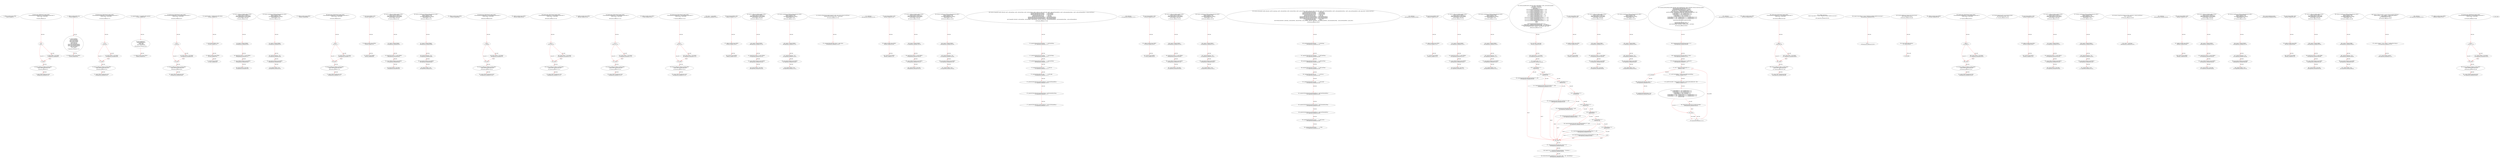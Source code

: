 digraph  {
13 [label="2_ address payable winner_TOD9;\n13-new_variable-3-3", method="", type_label=new_variable];
17 [label="3_ function play_TOD9(bytes32 guess) public{\n       if (keccak256(abi.encode(guess)) == keccak256(abi.encode('hello'))) {\n            winner_TOD9 = msg.sender;\n        }\n    }\n17-function_definition-4-8", method="play_TOD9(bytes32 guess)", type_label=function_definition];
25 [label="4_ if\n25-if-5-7", method="play_TOD9(bytes32 guess)", type_label=if];
2580 [label="4_ end_if", method="play_TOD9(bytes32 guess)", type_label=end_if];
47 [label="5_ winner_TOD9 = msg.sender;\n47-expression_statement-6-6", method="play_TOD9(bytes32 guess)", type_label=expression_statement];
53 [label="8_ function getReward_TOD9() payable public{\n       winner_TOD9.transfer(msg.value);\n    }\n53-function_definition-9-11", method="getReward_TOD9()", type_label=function_definition];
58 [label="9_ winner_TOD9.transfer(msg.value);\n58-expression_statement-10-10", method="getReward_TOD9()", type_label=expression_statement];
67 [label="11_ address payable public owner;\n67-new_variable-12-12", method="", type_label=new_variable];
72 [label="12_ struct GameInfo {\n    uint256 timestamp;\n    uint32 odd_homeTeam;\n    uint32 odd_drawTeam; \n    uint32 odd_awayTeam;\n    uint32 odd_over;\n    uint32 odd_under;\n    uint32 odd_homeTeamAndDraw;\n    uint32 odd_homeAndAwayTeam;\n    uint32 odd_awayTeamAndDraw;\n    uint8  open_status;\n    bool   isDone;\n  }\n72-expression_statement-13-25", method="GameInfo()", type_label=expression_statement];
118 [label="25_ address payable winner_TOD25;\n118-new_variable-26-26", method="", type_label=new_variable];
122 [label="26_ function play_TOD25(bytes32 guess) public{\n       if (keccak256(abi.encode(guess)) == keccak256(abi.encode('hello'))) {\n            winner_TOD25 = msg.sender;\n        }\n    }\n122-function_definition-27-31", method="play_TOD25(bytes32 guess)", type_label=function_definition];
130 [label="27_ if\n130-if-28-30", method="play_TOD25(bytes32 guess)", type_label=if];
2685 [label="27_ end_if", method="play_TOD25(bytes32 guess)", type_label=end_if];
152 [label="28_ winner_TOD25 = msg.sender;\n152-expression_statement-29-29", method="play_TOD25(bytes32 guess)", type_label=expression_statement];
158 [label="31_ function getReward_TOD25() payable public{\n       winner_TOD25.transfer(msg.value);\n    }\n158-function_definition-32-34", method="getReward_TOD25()", type_label=function_definition];
163 [label="32_ winner_TOD25.transfer(msg.value);\n163-expression_statement-33-33", method="getReward_TOD25()", type_label=expression_statement];
172 [label="34_ mapping(uint64 => GameInfo) public gameList;\n172-new_variable-35-35", method="", type_label=new_variable];
180 [label="35_ struct BetFixture {\n    address payable player;\n    uint256 stake;\n    uint32  odd;\n    uint16  selectedTeam;\n  }\n180-expression_statement-36-41", method="BetFixture()", type_label=expression_statement];
198 [label="41_ address payable winner_TOD19;\n198-new_variable-42-42", method="", type_label=new_variable];
202 [label="42_ function play_TOD19(bytes32 guess) public{\n       if (keccak256(abi.encode(guess)) == keccak256(abi.encode('hello'))) {\n            winner_TOD19 = msg.sender;\n        }\n    }\n202-function_definition-43-47", method="play_TOD19(bytes32 guess)", type_label=function_definition];
210 [label="43_ if\n210-if-44-46", method="play_TOD19(bytes32 guess)", type_label=if];
2765 [label="43_ end_if", method="play_TOD19(bytes32 guess)", type_label=end_if];
232 [label="44_ winner_TOD19 = msg.sender;\n232-expression_statement-45-45", method="play_TOD19(bytes32 guess)", type_label=expression_statement];
238 [label="47_ function getReward_TOD19() payable public{\n       winner_TOD19.transfer(msg.value);\n    }\n238-function_definition-48-50", method="getReward_TOD19()", type_label=function_definition];
243 [label="48_ winner_TOD19.transfer(msg.value);\n243-expression_statement-49-49", method="getReward_TOD19()", type_label=expression_statement];
252 [label="50_ mapping(uint64 => BetFixture[]) public betList;\n252-new_variable-51-51", method="", type_label=new_variable];
261 [label="51_ bool claimed_TOD36 = false;\n261-new_variable-52-52", method="", type_label=new_variable];
267 [label="52_ address payable owner_TOD36;\n267-new_variable-53-53", method="", type_label=new_variable];
271 [label="53_ uint256 reward_TOD36;\n271-new_variable-54-54", method="", type_label=new_variable];
275 [label="54_ function setReward_TOD36() public payable {\n        require (!claimed_TOD36);\n        require(msg.sender == owner_TOD36);\n        owner_TOD36.transfer(reward_TOD36);\n        reward_TOD36 = msg.value;\n    }\n275-function_definition-55-60", method="setReward_TOD36()", type_label=function_definition];
280 [label="55_ require (!claimed_TOD36);\n280-expression_statement-56-56", method="setReward_TOD36()", type_label=expression_statement];
286 [label="56_ require(msg.sender == owner_TOD36);\n286-expression_statement-57-57", method="setReward_TOD36()", type_label=expression_statement];
295 [label="57_ owner_TOD36.transfer(reward_TOD36);\n295-expression_statement-58-58", method="setReward_TOD36()", type_label=expression_statement];
302 [label="58_ reward_TOD36 = msg.value;\n302-expression_statement-59-59", method="setReward_TOD36()", type_label=expression_statement];
308 [label="60_ function claimReward_TOD36(uint256 submission) public {\n        require (!claimed_TOD36);\n        require(submission < 10);\n        msg.sender.transfer(reward_TOD36);\n        claimed_TOD36 = true;\n    }\n308-function_definition-61-66", method="claimReward_TOD36(uint256 submission)", type_label=function_definition];
316 [label="61_ require (!claimed_TOD36);\n316-expression_statement-62-62", method="claimReward_TOD36(uint256 submission)", type_label=expression_statement];
322 [label="62_ require(submission < 10);\n322-expression_statement-63-63", method="claimReward_TOD36(uint256 submission)", type_label=expression_statement];
329 [label="63_ msg.sender.transfer(reward_TOD36);\n329-expression_statement-64-64", method="claimReward_TOD36(uint256 submission)", type_label=expression_statement];
338 [label="64_ claimed_TOD36 = true;\n338-expression_statement-65-65", method="claimReward_TOD36(uint256 submission)", type_label=expression_statement];
349 [label="67_ address payable winner_TOD35;\n349-new_variable-68-68", method="", type_label=new_variable];
353 [label="68_ function play_TOD35(bytes32 guess) public{\n       if (keccak256(abi.encode(guess)) == keccak256(abi.encode('hello'))) {\n            winner_TOD35 = msg.sender;\n        }\n    }\n353-function_definition-69-73", method="play_TOD35(bytes32 guess)", type_label=function_definition];
361 [label="69_ if\n361-if-70-72", method="play_TOD35(bytes32 guess)", type_label=if];
2916 [label="69_ end_if", method="play_TOD35(bytes32 guess)", type_label=end_if];
383 [label="70_ winner_TOD35 = msg.sender;\n383-expression_statement-71-71", method="play_TOD35(bytes32 guess)", type_label=expression_statement];
389 [label="73_ function getReward_TOD35() payable public{\n       winner_TOD35.transfer(msg.value);\n    }\n389-function_definition-74-76", method="getReward_TOD35()", type_label=function_definition];
394 [label="74_ winner_TOD35.transfer(msg.value);\n394-expression_statement-75-75", method="getReward_TOD35()", type_label=expression_statement];
413 [label="77_ bool claimed_TOD40 = false;\n413-new_variable-78-78", method="", type_label=new_variable];
419 [label="78_ address payable owner_TOD40;\n419-new_variable-79-79", method="", type_label=new_variable];
423 [label="79_ uint256 reward_TOD40;\n423-new_variable-80-80", method="", type_label=new_variable];
427 [label="80_ function setReward_TOD40() public payable {\n        require (!claimed_TOD40);\n        require(msg.sender == owner_TOD40);\n        owner_TOD40.transfer(reward_TOD40);\n        reward_TOD40 = msg.value;\n    }\n427-function_definition-81-86", method="setReward_TOD40()", type_label=function_definition];
432 [label="81_ require (!claimed_TOD40);\n432-expression_statement-82-82", method="setReward_TOD40()", type_label=expression_statement];
438 [label="82_ require(msg.sender == owner_TOD40);\n438-expression_statement-83-83", method="setReward_TOD40()", type_label=expression_statement];
447 [label="83_ owner_TOD40.transfer(reward_TOD40);\n447-expression_statement-84-84", method="setReward_TOD40()", type_label=expression_statement];
454 [label="84_ reward_TOD40 = msg.value;\n454-expression_statement-85-85", method="setReward_TOD40()", type_label=expression_statement];
460 [label="86_ function claimReward_TOD40(uint256 submission) public {\n        require (!claimed_TOD40);\n        require(submission < 10);\n        msg.sender.transfer(reward_TOD40);\n        claimed_TOD40 = true;\n    }\n460-function_definition-87-92", method="claimReward_TOD40(uint256 submission)", type_label=function_definition];
468 [label="87_ require (!claimed_TOD40);\n468-expression_statement-88-88", method="claimReward_TOD40(uint256 submission)", type_label=expression_statement];
474 [label="88_ require(submission < 10);\n474-expression_statement-89-89", method="claimReward_TOD40(uint256 submission)", type_label=expression_statement];
481 [label="89_ msg.sender.transfer(reward_TOD40);\n481-expression_statement-90-90", method="claimReward_TOD40(uint256 submission)", type_label=expression_statement];
490 [label="90_ claimed_TOD40 = true;\n490-expression_statement-91-91", method="claimReward_TOD40(uint256 submission)", type_label=expression_statement];
505 [label="93_ address payable winner_TOD33;\n505-new_variable-94-94", method="", type_label=new_variable];
509 [label="94_ function play_TOD33(bytes32 guess) public{\n       if (keccak256(abi.encode(guess)) == keccak256(abi.encode('hello'))) {\n            winner_TOD33 = msg.sender;\n        }\n    }\n509-function_definition-95-99", method="play_TOD33(bytes32 guess)", type_label=function_definition];
517 [label="95_ if\n517-if-96-98", method="play_TOD33(bytes32 guess)", type_label=if];
3072 [label="95_ end_if", method="play_TOD33(bytes32 guess)", type_label=end_if];
539 [label="96_ winner_TOD33 = msg.sender;\n539-expression_statement-97-97", method="play_TOD33(bytes32 guess)", type_label=expression_statement];
545 [label="99_ function getReward_TOD33() payable public{\n       winner_TOD33.transfer(msg.value);\n    }\n545-function_definition-100-102", method="getReward_TOD33()", type_label=function_definition];
550 [label="100_ winner_TOD33.transfer(msg.value);\n550-expression_statement-101-101", method="getReward_TOD33()", type_label=expression_statement];
581 [label="103_ address payable winner_TOD27;\n581-new_variable-104-104", method="", type_label=new_variable];
585 [label="104_ function play_TOD27(bytes32 guess) public{\n       if (keccak256(abi.encode(guess)) == keccak256(abi.encode('hello'))) {\n            winner_TOD27 = msg.sender;\n        }\n    }\n585-function_definition-105-109", method="play_TOD27(bytes32 guess)", type_label=function_definition];
593 [label="105_ if\n593-if-106-108", method="play_TOD27(bytes32 guess)", type_label=if];
3148 [label="105_ end_if", method="play_TOD27(bytes32 guess)", type_label=end_if];
615 [label="106_ winner_TOD27 = msg.sender;\n615-expression_statement-107-107", method="play_TOD27(bytes32 guess)", type_label=expression_statement];
621 [label="109_ function getReward_TOD27() payable public{\n       winner_TOD27.transfer(msg.value);\n    }\n621-function_definition-110-112", method="getReward_TOD27()", type_label=function_definition];
626 [label="110_ winner_TOD27.transfer(msg.value);\n626-expression_statement-111-111", method="getReward_TOD27()", type_label=expression_statement];
681 [label="113_ address payable winner_TOD31;\n681-new_variable-114-114", method="", type_label=new_variable];
685 [label="114_ function play_TOD31(bytes32 guess) public{\n       if (keccak256(abi.encode(guess)) == keccak256(abi.encode('hello'))) {\n            winner_TOD31 = msg.sender;\n        }\n    }\n685-function_definition-115-119", method="play_TOD31(bytes32 guess)", type_label=function_definition];
693 [label="115_ if\n693-if-116-118", method="play_TOD31(bytes32 guess)", type_label=if];
3248 [label="115_ end_if", method="play_TOD31(bytes32 guess)", type_label=end_if];
715 [label="116_ winner_TOD31 = msg.sender;\n715-expression_statement-117-117", method="play_TOD31(bytes32 guess)", type_label=expression_statement];
721 [label="119_ function getReward_TOD31() payable public{\n       winner_TOD31.transfer(msg.value);\n    }\n721-function_definition-120-122", method="getReward_TOD31()", type_label=function_definition];
726 [label="120_ winner_TOD31.transfer(msg.value);\n726-expression_statement-121-121", method="getReward_TOD31()", type_label=expression_statement];
773 [label="123_ address payable winner_TOD13;\n773-new_variable-124-124", method="", type_label=new_variable];
777 [label="124_ function play_TOD13(bytes32 guess) public{\n       if (keccak256(abi.encode(guess)) == keccak256(abi.encode('hello'))) {\n            winner_TOD13 = msg.sender;\n        }\n    }\n777-function_definition-125-129", method="play_TOD13(bytes32 guess)", type_label=function_definition];
785 [label="125_ if\n785-if-126-128", method="play_TOD13(bytes32 guess)", type_label=if];
3340 [label="125_ end_if", method="play_TOD13(bytes32 guess)", type_label=end_if];
807 [label="126_ winner_TOD13 = msg.sender;\n807-expression_statement-127-127", method="play_TOD13(bytes32 guess)", type_label=expression_statement];
813 [label="129_ function getReward_TOD13() payable public{\n       winner_TOD13.transfer(msg.value);\n    }\n813-function_definition-130-132", method="getReward_TOD13()", type_label=function_definition];
818 [label="130_ winner_TOD13.transfer(msg.value);\n818-expression_statement-131-131", method="getReward_TOD13()", type_label=expression_statement];
843 [label="134_ owner   = msg.sender;\n843-expression_statement-135-135", method="", type_label=expression_statement];
849 [label="136_ bool claimed_TOD26 = false;\n849-new_variable-137-137", method="", type_label=new_variable];
855 [label="137_ address payable owner_TOD26;\n855-new_variable-138-138", method="", type_label=new_variable];
859 [label="138_ uint256 reward_TOD26;\n859-new_variable-139-139", method="", type_label=new_variable];
863 [label="139_ function setReward_TOD26() public payable {\n        require (!claimed_TOD26);\n        require(msg.sender == owner_TOD26);\n        owner_TOD26.transfer(reward_TOD26);\n        reward_TOD26 = msg.value;\n    }\n863-function_definition-140-145", method="setReward_TOD26()", type_label=function_definition];
868 [label="140_ require (!claimed_TOD26);\n868-expression_statement-141-141", method="setReward_TOD26()", type_label=expression_statement];
874 [label="141_ require(msg.sender == owner_TOD26);\n874-expression_statement-142-142", method="setReward_TOD26()", type_label=expression_statement];
883 [label="142_ owner_TOD26.transfer(reward_TOD26);\n883-expression_statement-143-143", method="setReward_TOD26()", type_label=expression_statement];
890 [label="143_ reward_TOD26 = msg.value;\n890-expression_statement-144-144", method="setReward_TOD26()", type_label=expression_statement];
896 [label="145_ function claimReward_TOD26(uint256 submission) public {\n        require (!claimed_TOD26);\n        require(submission < 10);\n        msg.sender.transfer(reward_TOD26);\n        claimed_TOD26 = true;\n    }\n896-function_definition-146-151", method="claimReward_TOD26(uint256 submission)", type_label=function_definition];
904 [label="146_ require (!claimed_TOD26);\n904-expression_statement-147-147", method="claimReward_TOD26(uint256 submission)", type_label=expression_statement];
910 [label="147_ require(submission < 10);\n910-expression_statement-148-148", method="claimReward_TOD26(uint256 submission)", type_label=expression_statement];
917 [label="148_ msg.sender.transfer(reward_TOD26);\n917-expression_statement-149-149", method="claimReward_TOD26(uint256 submission)", type_label=expression_statement];
926 [label="149_ claimed_TOD26 = true;\n926-expression_statement-150-150", method="claimReward_TOD26(uint256 submission)", type_label=expression_statement];
931 [label="151_ function setOpenStatus(uint64 _fixtureId, uint8 _open_status) external onlyOwner {\n    gameList[_fixtureId].open_status = _open_status;\n  }\n931-function_definition-152-154", method="setOpenStatus(uint64 _fixtureId,uint8 _open_status)", type_label=function_definition];
942 [label="151_ onlyOwner\n942-expression_statement-152-152", method="setOpenStatus(uint64 _fixtureId,uint8 _open_status)", type_label=expression_statement];
945 [label="152_ gameList[_fixtureId].open_status = _open_status;\n945-expression_statement-153-153", method="setOpenStatus(uint64 _fixtureId,uint8 _open_status)", type_label=expression_statement];
953 [label="154_ bool claimed_TOD20 = false;\n953-new_variable-155-155", method="", type_label=new_variable];
959 [label="155_ address payable owner_TOD20;\n959-new_variable-156-156", method="", type_label=new_variable];
963 [label="156_ uint256 reward_TOD20;\n963-new_variable-157-157", method="", type_label=new_variable];
967 [label="157_ function setReward_TOD20() public payable {\n        require (!claimed_TOD20);\n        require(msg.sender == owner_TOD20);\n        owner_TOD20.transfer(reward_TOD20);\n        reward_TOD20 = msg.value;\n    }\n967-function_definition-158-163", method="setReward_TOD20()", type_label=function_definition];
972 [label="158_ require (!claimed_TOD20);\n972-expression_statement-159-159", method="setReward_TOD20()", type_label=expression_statement];
978 [label="159_ require(msg.sender == owner_TOD20);\n978-expression_statement-160-160", method="setReward_TOD20()", type_label=expression_statement];
987 [label="160_ owner_TOD20.transfer(reward_TOD20);\n987-expression_statement-161-161", method="setReward_TOD20()", type_label=expression_statement];
994 [label="161_ reward_TOD20 = msg.value;\n994-expression_statement-162-162", method="setReward_TOD20()", type_label=expression_statement];
1000 [label="163_ function claimReward_TOD20(uint256 submission) public {\n        require (!claimed_TOD20);\n        require(submission < 10);\n        msg.sender.transfer(reward_TOD20);\n        claimed_TOD20 = true;\n    }\n1000-function_definition-164-169", method="claimReward_TOD20(uint256 submission)", type_label=function_definition];
1008 [label="164_ require (!claimed_TOD20);\n1008-expression_statement-165-165", method="claimReward_TOD20(uint256 submission)", type_label=expression_statement];
1014 [label="165_ require(submission < 10);\n1014-expression_statement-166-166", method="claimReward_TOD20(uint256 submission)", type_label=expression_statement];
1021 [label="166_ msg.sender.transfer(reward_TOD20);\n1021-expression_statement-167-167", method="claimReward_TOD20(uint256 submission)", type_label=expression_statement];
1030 [label="167_ claimed_TOD20 = true;\n1030-expression_statement-168-168", method="claimReward_TOD20(uint256 submission)", type_label=expression_statement];
1035 [label="169_ function changeOdd (uint64 _fixtureId, uint32 _odd_homeTeam, uint32 _odd_drawTeam, uint32 _odd_awayTeam, uint32 _odd_over, uint32 _odd_under, uint32 _odd_homeTeamAndDraw, uint32 _odd_homeAndAwayTeam , uint32 _odd_awayTeamAndDraw ) external onlyOwner {\n    gameList[_fixtureId].odd_homeTeam        = _odd_homeTeam;\n    gameList[_fixtureId].odd_drawTeam        = _odd_drawTeam;\n    gameList[_fixtureId].odd_awayTeam        = _odd_awayTeam;\n    gameList[_fixtureId].odd_over            = _odd_over;\n    gameList[_fixtureId].odd_under           = _odd_under;\n    gameList[_fixtureId].odd_homeTeamAndDraw = _odd_homeTeamAndDraw;\n    gameList[_fixtureId].odd_homeAndAwayTeam = _odd_homeAndAwayTeam;\n    gameList[_fixtureId].odd_awayTeamAndDraw = _odd_awayTeamAndDraw;\n    emit ChangeOdd (_fixtureId, _odd_homeTeam, _odd_drawTeam, _odd_awayTeam, _odd_over, _odd_under, _odd_homeTeamAndDraw, _odd_homeAndAwayTeam , _odd_awayTeamAndDraw);\n  }\n1035-function_definition-170-180", method="changeOdd(uint64 _fixtureId,uint32 _odd_homeTeam,uint32 _odd_drawTeam,uint32 _odd_awayTeam,uint32 _odd_over,uint32 _odd_under,uint32 _odd_homeTeamAndDraw,uint32 _odd_homeAndAwayTeam,uint32 _odd_awayTeamAndDraw)", type_label=function_definition];
1074 [label="169_ onlyOwner\n1074-expression_statement-170-170", method="changeOdd(uint64 _fixtureId,uint32 _odd_homeTeam,uint32 _odd_drawTeam,uint32 _odd_awayTeam,uint32 _odd_over,uint32 _odd_under,uint32 _odd_homeTeamAndDraw,uint32 _odd_homeAndAwayTeam,uint32 _odd_awayTeamAndDraw)", type_label=expression_statement];
1077 [label="170_ gameList[_fixtureId].odd_homeTeam        = _odd_homeTeam;\n1077-expression_statement-171-171", method="changeOdd(uint64 _fixtureId,uint32 _odd_homeTeam,uint32 _odd_drawTeam,uint32 _odd_awayTeam,uint32 _odd_over,uint32 _odd_under,uint32 _odd_homeTeamAndDraw,uint32 _odd_homeAndAwayTeam,uint32 _odd_awayTeamAndDraw)", type_label=expression_statement];
1085 [label="171_ gameList[_fixtureId].odd_drawTeam        = _odd_drawTeam;\n1085-expression_statement-172-172", method="changeOdd(uint64 _fixtureId,uint32 _odd_homeTeam,uint32 _odd_drawTeam,uint32 _odd_awayTeam,uint32 _odd_over,uint32 _odd_under,uint32 _odd_homeTeamAndDraw,uint32 _odd_homeAndAwayTeam,uint32 _odd_awayTeamAndDraw)", type_label=expression_statement];
1093 [label="172_ gameList[_fixtureId].odd_awayTeam        = _odd_awayTeam;\n1093-expression_statement-173-173", method="changeOdd(uint64 _fixtureId,uint32 _odd_homeTeam,uint32 _odd_drawTeam,uint32 _odd_awayTeam,uint32 _odd_over,uint32 _odd_under,uint32 _odd_homeTeamAndDraw,uint32 _odd_homeAndAwayTeam,uint32 _odd_awayTeamAndDraw)", type_label=expression_statement];
1101 [label="173_ gameList[_fixtureId].odd_over            = _odd_over;\n1101-expression_statement-174-174", method="changeOdd(uint64 _fixtureId,uint32 _odd_homeTeam,uint32 _odd_drawTeam,uint32 _odd_awayTeam,uint32 _odd_over,uint32 _odd_under,uint32 _odd_homeTeamAndDraw,uint32 _odd_homeAndAwayTeam,uint32 _odd_awayTeamAndDraw)", type_label=expression_statement];
1109 [label="174_ gameList[_fixtureId].odd_under           = _odd_under;\n1109-expression_statement-175-175", method="changeOdd(uint64 _fixtureId,uint32 _odd_homeTeam,uint32 _odd_drawTeam,uint32 _odd_awayTeam,uint32 _odd_over,uint32 _odd_under,uint32 _odd_homeTeamAndDraw,uint32 _odd_homeAndAwayTeam,uint32 _odd_awayTeamAndDraw)", type_label=expression_statement];
1117 [label="175_ gameList[_fixtureId].odd_homeTeamAndDraw = _odd_homeTeamAndDraw;\n1117-expression_statement-176-176", method="changeOdd(uint64 _fixtureId,uint32 _odd_homeTeam,uint32 _odd_drawTeam,uint32 _odd_awayTeam,uint32 _odd_over,uint32 _odd_under,uint32 _odd_homeTeamAndDraw,uint32 _odd_homeAndAwayTeam,uint32 _odd_awayTeamAndDraw)", type_label=expression_statement];
1125 [label="176_ gameList[_fixtureId].odd_homeAndAwayTeam = _odd_homeAndAwayTeam;\n1125-expression_statement-177-177", method="changeOdd(uint64 _fixtureId,uint32 _odd_homeTeam,uint32 _odd_drawTeam,uint32 _odd_awayTeam,uint32 _odd_over,uint32 _odd_under,uint32 _odd_homeTeamAndDraw,uint32 _odd_homeAndAwayTeam,uint32 _odd_awayTeamAndDraw)", type_label=expression_statement];
1133 [label="177_ gameList[_fixtureId].odd_awayTeamAndDraw = _odd_awayTeamAndDraw;\n1133-expression_statement-178-178", method="changeOdd(uint64 _fixtureId,uint32 _odd_homeTeam,uint32 _odd_drawTeam,uint32 _odd_awayTeam,uint32 _odd_over,uint32 _odd_under,uint32 _odd_homeTeamAndDraw,uint32 _odd_homeAndAwayTeam,uint32 _odd_awayTeamAndDraw)", type_label=expression_statement];
1161 [label="180_ bool claimed_TOD32 = false;\n1161-new_variable-181-181", method="", type_label=new_variable];
1167 [label="181_ address payable owner_TOD32;\n1167-new_variable-182-182", method="", type_label=new_variable];
1171 [label="182_ uint256 reward_TOD32;\n1171-new_variable-183-183", method="", type_label=new_variable];
1175 [label="183_ function setReward_TOD32() public payable {\n        require (!claimed_TOD32);\n        require(msg.sender == owner_TOD32);\n        owner_TOD32.transfer(reward_TOD32);\n        reward_TOD32 = msg.value;\n    }\n1175-function_definition-184-189", method="setReward_TOD32()", type_label=function_definition];
1180 [label="184_ require (!claimed_TOD32);\n1180-expression_statement-185-185", method="setReward_TOD32()", type_label=expression_statement];
1186 [label="185_ require(msg.sender == owner_TOD32);\n1186-expression_statement-186-186", method="setReward_TOD32()", type_label=expression_statement];
1195 [label="186_ owner_TOD32.transfer(reward_TOD32);\n1195-expression_statement-187-187", method="setReward_TOD32()", type_label=expression_statement];
1202 [label="187_ reward_TOD32 = msg.value;\n1202-expression_statement-188-188", method="setReward_TOD32()", type_label=expression_statement];
1208 [label="189_ function claimReward_TOD32(uint256 submission) public {\n        require (!claimed_TOD32);\n        require(submission < 10);\n        msg.sender.transfer(reward_TOD32);\n        claimed_TOD32 = true;\n    }\n1208-function_definition-190-195", method="claimReward_TOD32(uint256 submission)", type_label=function_definition];
1216 [label="190_ require (!claimed_TOD32);\n1216-expression_statement-191-191", method="claimReward_TOD32(uint256 submission)", type_label=expression_statement];
1222 [label="191_ require(submission < 10);\n1222-expression_statement-192-192", method="claimReward_TOD32(uint256 submission)", type_label=expression_statement];
1229 [label="192_ msg.sender.transfer(reward_TOD32);\n1229-expression_statement-193-193", method="claimReward_TOD32(uint256 submission)", type_label=expression_statement];
1238 [label="193_ claimed_TOD32 = true;\n1238-expression_statement-194-194", method="claimReward_TOD32(uint256 submission)", type_label=expression_statement];
1243 [label="195_ function setGameInfo (uint64 _fixtureId, uint256 _timestamp, uint32 _odd_homeTeam, uint32 _odd_drawTeam, uint32 _odd_awayTeam, uint32 _odd_over, uint32 _odd_under, uint32 _odd_homeTeamAndDraw, uint32 _odd_homeAndAwayTeam , uint32 _odd_awayTeamAndDraw, uint8 _open_status ) external onlyOwner {\n    gameList[_fixtureId].timestamp           = _timestamp;\n    gameList[_fixtureId].odd_homeTeam        = _odd_homeTeam;\n    gameList[_fixtureId].odd_drawTeam        = _odd_drawTeam;\n    gameList[_fixtureId].odd_awayTeam        = _odd_awayTeam;\n    gameList[_fixtureId].odd_over            = _odd_over;\n    gameList[_fixtureId].odd_under           = _odd_under;\n    gameList[_fixtureId].odd_homeTeamAndDraw = _odd_homeTeamAndDraw;\n    gameList[_fixtureId].odd_homeAndAwayTeam = _odd_homeAndAwayTeam;\n    gameList[_fixtureId].odd_awayTeamAndDraw = _odd_awayTeamAndDraw;\n    gameList[_fixtureId].open_status         = _open_status;\n    gameList[_fixtureId].isDone              = false;\n    emit SetGame(_fixtureId, _timestamp, _odd_homeTeam, _odd_drawTeam, _odd_awayTeam, _odd_over, _odd_under, _odd_homeTeamAndDraw, _odd_homeAndAwayTeam , _odd_awayTeamAndDraw, _open_status);\n  }\n1243-function_definition-196-209", method="setGameInfo(uint64 _fixtureId,uint256 _timestamp,uint32 _odd_homeTeam,uint32 _odd_drawTeam,uint32 _odd_awayTeam,uint32 _odd_over,uint32 _odd_under,uint32 _odd_homeTeamAndDraw,uint32 _odd_homeAndAwayTeam,uint32 _odd_awayTeamAndDraw,uint8 _open_status)", type_label=function_definition];
1290 [label="195_ onlyOwner\n1290-expression_statement-196-196", method="setGameInfo(uint64 _fixtureId,uint256 _timestamp,uint32 _odd_homeTeam,uint32 _odd_drawTeam,uint32 _odd_awayTeam,uint32 _odd_over,uint32 _odd_under,uint32 _odd_homeTeamAndDraw,uint32 _odd_homeAndAwayTeam,uint32 _odd_awayTeamAndDraw,uint8 _open_status)", type_label=expression_statement];
1293 [label="196_ gameList[_fixtureId].timestamp           = _timestamp;\n1293-expression_statement-197-197", method="setGameInfo(uint64 _fixtureId,uint256 _timestamp,uint32 _odd_homeTeam,uint32 _odd_drawTeam,uint32 _odd_awayTeam,uint32 _odd_over,uint32 _odd_under,uint32 _odd_homeTeamAndDraw,uint32 _odd_homeAndAwayTeam,uint32 _odd_awayTeamAndDraw,uint8 _open_status)", type_label=expression_statement];
1301 [label="197_ gameList[_fixtureId].odd_homeTeam        = _odd_homeTeam;\n1301-expression_statement-198-198", method="setGameInfo(uint64 _fixtureId,uint256 _timestamp,uint32 _odd_homeTeam,uint32 _odd_drawTeam,uint32 _odd_awayTeam,uint32 _odd_over,uint32 _odd_under,uint32 _odd_homeTeamAndDraw,uint32 _odd_homeAndAwayTeam,uint32 _odd_awayTeamAndDraw,uint8 _open_status)", type_label=expression_statement];
1309 [label="198_ gameList[_fixtureId].odd_drawTeam        = _odd_drawTeam;\n1309-expression_statement-199-199", method="setGameInfo(uint64 _fixtureId,uint256 _timestamp,uint32 _odd_homeTeam,uint32 _odd_drawTeam,uint32 _odd_awayTeam,uint32 _odd_over,uint32 _odd_under,uint32 _odd_homeTeamAndDraw,uint32 _odd_homeAndAwayTeam,uint32 _odd_awayTeamAndDraw,uint8 _open_status)", type_label=expression_statement];
1317 [label="199_ gameList[_fixtureId].odd_awayTeam        = _odd_awayTeam;\n1317-expression_statement-200-200", method="setGameInfo(uint64 _fixtureId,uint256 _timestamp,uint32 _odd_homeTeam,uint32 _odd_drawTeam,uint32 _odd_awayTeam,uint32 _odd_over,uint32 _odd_under,uint32 _odd_homeTeamAndDraw,uint32 _odd_homeAndAwayTeam,uint32 _odd_awayTeamAndDraw,uint8 _open_status)", type_label=expression_statement];
1325 [label="200_ gameList[_fixtureId].odd_over            = _odd_over;\n1325-expression_statement-201-201", method="setGameInfo(uint64 _fixtureId,uint256 _timestamp,uint32 _odd_homeTeam,uint32 _odd_drawTeam,uint32 _odd_awayTeam,uint32 _odd_over,uint32 _odd_under,uint32 _odd_homeTeamAndDraw,uint32 _odd_homeAndAwayTeam,uint32 _odd_awayTeamAndDraw,uint8 _open_status)", type_label=expression_statement];
1333 [label="201_ gameList[_fixtureId].odd_under           = _odd_under;\n1333-expression_statement-202-202", method="setGameInfo(uint64 _fixtureId,uint256 _timestamp,uint32 _odd_homeTeam,uint32 _odd_drawTeam,uint32 _odd_awayTeam,uint32 _odd_over,uint32 _odd_under,uint32 _odd_homeTeamAndDraw,uint32 _odd_homeAndAwayTeam,uint32 _odd_awayTeamAndDraw,uint8 _open_status)", type_label=expression_statement];
1341 [label="202_ gameList[_fixtureId].odd_homeTeamAndDraw = _odd_homeTeamAndDraw;\n1341-expression_statement-203-203", method="setGameInfo(uint64 _fixtureId,uint256 _timestamp,uint32 _odd_homeTeam,uint32 _odd_drawTeam,uint32 _odd_awayTeam,uint32 _odd_over,uint32 _odd_under,uint32 _odd_homeTeamAndDraw,uint32 _odd_homeAndAwayTeam,uint32 _odd_awayTeamAndDraw,uint8 _open_status)", type_label=expression_statement];
1349 [label="203_ gameList[_fixtureId].odd_homeAndAwayTeam = _odd_homeAndAwayTeam;\n1349-expression_statement-204-204", method="setGameInfo(uint64 _fixtureId,uint256 _timestamp,uint32 _odd_homeTeam,uint32 _odd_drawTeam,uint32 _odd_awayTeam,uint32 _odd_over,uint32 _odd_under,uint32 _odd_homeTeamAndDraw,uint32 _odd_homeAndAwayTeam,uint32 _odd_awayTeamAndDraw,uint8 _open_status)", type_label=expression_statement];
1357 [label="204_ gameList[_fixtureId].odd_awayTeamAndDraw = _odd_awayTeamAndDraw;\n1357-expression_statement-205-205", method="setGameInfo(uint64 _fixtureId,uint256 _timestamp,uint32 _odd_homeTeam,uint32 _odd_drawTeam,uint32 _odd_awayTeam,uint32 _odd_over,uint32 _odd_under,uint32 _odd_homeTeamAndDraw,uint32 _odd_homeAndAwayTeam,uint32 _odd_awayTeamAndDraw,uint8 _open_status)", type_label=expression_statement];
1365 [label="205_ gameList[_fixtureId].open_status         = _open_status;\n1365-expression_statement-206-206", method="setGameInfo(uint64 _fixtureId,uint256 _timestamp,uint32 _odd_homeTeam,uint32 _odd_drawTeam,uint32 _odd_awayTeam,uint32 _odd_over,uint32 _odd_under,uint32 _odd_homeTeamAndDraw,uint32 _odd_homeAndAwayTeam,uint32 _odd_awayTeamAndDraw,uint8 _open_status)", type_label=expression_statement];
1373 [label="206_ gameList[_fixtureId].isDone              = false;\n1373-expression_statement-207-207", method="setGameInfo(uint64 _fixtureId,uint256 _timestamp,uint32 _odd_homeTeam,uint32 _odd_drawTeam,uint32 _odd_awayTeam,uint32 _odd_over,uint32 _odd_under,uint32 _odd_homeTeamAndDraw,uint32 _odd_homeAndAwayTeam,uint32 _odd_awayTeamAndDraw,uint8 _open_status)", type_label=expression_statement];
1406 [label="209_ bool claimed_TOD38 = false;\n1406-new_variable-210-210", method="", type_label=new_variable];
1412 [label="210_ address payable owner_TOD38;\n1412-new_variable-211-211", method="", type_label=new_variable];
1416 [label="211_ uint256 reward_TOD38;\n1416-new_variable-212-212", method="", type_label=new_variable];
1420 [label="212_ function setReward_TOD38() public payable {\n        require (!claimed_TOD38);\n        require(msg.sender == owner_TOD38);\n        owner_TOD38.transfer(reward_TOD38);\n        reward_TOD38 = msg.value;\n    }\n1420-function_definition-213-218", method="setReward_TOD38()", type_label=function_definition];
1425 [label="213_ require (!claimed_TOD38);\n1425-expression_statement-214-214", method="setReward_TOD38()", type_label=expression_statement];
1431 [label="214_ require(msg.sender == owner_TOD38);\n1431-expression_statement-215-215", method="setReward_TOD38()", type_label=expression_statement];
1440 [label="215_ owner_TOD38.transfer(reward_TOD38);\n1440-expression_statement-216-216", method="setReward_TOD38()", type_label=expression_statement];
1447 [label="216_ reward_TOD38 = msg.value;\n1447-expression_statement-217-217", method="setReward_TOD38()", type_label=expression_statement];
1453 [label="218_ function claimReward_TOD38(uint256 submission) public {\n        require (!claimed_TOD38);\n        require(submission < 10);\n        msg.sender.transfer(reward_TOD38);\n        claimed_TOD38 = true;\n    }\n1453-function_definition-219-224", method="claimReward_TOD38(uint256 submission)", type_label=function_definition];
1461 [label="219_ require (!claimed_TOD38);\n1461-expression_statement-220-220", method="claimReward_TOD38(uint256 submission)", type_label=expression_statement];
1467 [label="220_ require(submission < 10);\n1467-expression_statement-221-221", method="claimReward_TOD38(uint256 submission)", type_label=expression_statement];
1474 [label="221_ msg.sender.transfer(reward_TOD38);\n1474-expression_statement-222-222", method="claimReward_TOD38(uint256 submission)", type_label=expression_statement];
1483 [label="222_ claimed_TOD38 = true;\n1483-expression_statement-223-223", method="claimReward_TOD38(uint256 submission)", type_label=expression_statement];
1488 [label="224_ function placeBet(uint64 _fixtureId, uint16 _selectedTeam, uint32 _odd) external payable  {\n    uint stake = msg.value;\n    require(stake >= .001 ether);\n    require(_odd != 0 );\n    if (_selectedTeam == 1 ) {\n      require(gameList[_fixtureId].odd_homeTeam == _odd);\n    } else if ( _selectedTeam == 2) {\n      require(gameList[_fixtureId].odd_drawTeam == _odd);\n    } else if ( _selectedTeam == 3) {\n      require(gameList[_fixtureId].odd_awayTeam == _odd);\n    } else if ( _selectedTeam == 4) {\n      require(gameList[_fixtureId].odd_over == _odd);\n    } else if ( _selectedTeam == 5) {\n      require(gameList[_fixtureId].odd_under == _odd);\n    } else if ( _selectedTeam == 6) {\n      require(gameList[_fixtureId].odd_homeTeamAndDraw == _odd);\n    } else if ( _selectedTeam == 7) {\n      require(gameList[_fixtureId].odd_homeAndAwayTeam == _odd);\n    } else if ( _selectedTeam == 8) {\n      require(gameList[_fixtureId].odd_awayTeamAndDraw == _odd);\n    } else {\n      revert();\n    }\n    require(gameList[_fixtureId].open_status == 3);\n    require( now < ( gameList[_fixtureId].timestamp  - 10 minutes ) );\n    betList[_fixtureId].push(BetFixture( msg.sender, stake,  _odd, _selectedTeam));\n    emit NewStake(msg.sender, _fixtureId, _selectedTeam, stake, _odd );\n  }\n1488-function_definition-225-252", method="placeBet(uint64 _fixtureId,uint16 _selectedTeam,uint32 _odd)", type_label=function_definition];
1505 [label="225_ uint stake = msg.value;\n1505-new_variable-226-226", method="placeBet(uint64 _fixtureId,uint16 _selectedTeam,uint32 _odd)", type_label=new_variable];
1513 [label="226_ require(stake >= .001 ether);\n1513-expression_statement-227-227", method="placeBet(uint64 _fixtureId,uint16 _selectedTeam,uint32 _odd)", type_label=expression_statement];
1521 [label="227_ require(_odd != 0 );\n1521-expression_statement-228-228", method="placeBet(uint64 _fixtureId,uint16 _selectedTeam,uint32 _odd)", type_label=expression_statement];
1528 [label="228_ if__selectedTeam == 1\n1528-if-229-247", method="placeBet(uint64 _fixtureId,uint16 _selectedTeam,uint32 _odd)", type_label=if];
4083 [label="228_ end_if", method="placeBet(uint64 _fixtureId,uint16 _selectedTeam,uint32 _odd)", type_label=end_if];
1533 [label="229_ require(gameList[_fixtureId].odd_homeTeam == _odd);\n1533-expression_statement-230-230", method="placeBet(uint64 _fixtureId,uint16 _selectedTeam,uint32 _odd)", type_label=expression_statement];
1544 [label="230_ if__selectedTeam == 2\n1544-if-231-247", method="placeBet(uint64 _fixtureId,uint16 _selectedTeam,uint32 _odd)", type_label=if];
1549 [label="231_ require(gameList[_fixtureId].odd_drawTeam == _odd);\n1549-expression_statement-232-232", method="placeBet(uint64 _fixtureId,uint16 _selectedTeam,uint32 _odd)", type_label=expression_statement];
1560 [label="232_ if__selectedTeam == 3\n1560-if-233-247", method="placeBet(uint64 _fixtureId,uint16 _selectedTeam,uint32 _odd)", type_label=if];
1565 [label="233_ require(gameList[_fixtureId].odd_awayTeam == _odd);\n1565-expression_statement-234-234", method="placeBet(uint64 _fixtureId,uint16 _selectedTeam,uint32 _odd)", type_label=expression_statement];
1576 [label="234_ if__selectedTeam == 4\n1576-if-235-247", method="placeBet(uint64 _fixtureId,uint16 _selectedTeam,uint32 _odd)", type_label=if];
1581 [label="235_ require(gameList[_fixtureId].odd_over == _odd);\n1581-expression_statement-236-236", method="placeBet(uint64 _fixtureId,uint16 _selectedTeam,uint32 _odd)", type_label=expression_statement];
1592 [label="236_ if__selectedTeam == 5\n1592-if-237-247", method="placeBet(uint64 _fixtureId,uint16 _selectedTeam,uint32 _odd)", type_label=if];
1597 [label="237_ require(gameList[_fixtureId].odd_under == _odd);\n1597-expression_statement-238-238", method="placeBet(uint64 _fixtureId,uint16 _selectedTeam,uint32 _odd)", type_label=expression_statement];
1608 [label="238_ if__selectedTeam == 6\n1608-if-239-247", method="placeBet(uint64 _fixtureId,uint16 _selectedTeam,uint32 _odd)", type_label=if];
1613 [label="239_ require(gameList[_fixtureId].odd_homeTeamAndDraw == _odd);\n1613-expression_statement-240-240", method="placeBet(uint64 _fixtureId,uint16 _selectedTeam,uint32 _odd)", type_label=expression_statement];
1624 [label="240_ if__selectedTeam == 7\n1624-if-241-247", method="placeBet(uint64 _fixtureId,uint16 _selectedTeam,uint32 _odd)", type_label=if];
1629 [label="241_ require(gameList[_fixtureId].odd_homeAndAwayTeam == _odd);\n1629-expression_statement-242-242", method="placeBet(uint64 _fixtureId,uint16 _selectedTeam,uint32 _odd)", type_label=expression_statement];
1640 [label="242_ if__selectedTeam == 8\n1640-if-243-247", method="placeBet(uint64 _fixtureId,uint16 _selectedTeam,uint32 _odd)", type_label=if];
1645 [label="243_ require(gameList[_fixtureId].odd_awayTeamAndDraw == _odd);\n1645-expression_statement-244-244", method="placeBet(uint64 _fixtureId,uint16 _selectedTeam,uint32 _odd)", type_label=expression_statement];
1659 [label="247_ require(gameList[_fixtureId].open_status == 3);\n1659-expression_statement-248-248", method="placeBet(uint64 _fixtureId,uint16 _selectedTeam,uint32 _odd)", type_label=expression_statement];
1670 [label="248_ require( now < ( gameList[_fixtureId].timestamp  - 10 minutes ) );\n1670-expression_statement-249-249", method="placeBet(uint64 _fixtureId,uint16 _selectedTeam,uint32 _odd)", type_label=expression_statement];
1685 [label="249_ betList[_fixtureId].push(BetFixture( msg.sender, stake,  _odd, _selectedTeam));\n1685-expression_statement-250-250", method="placeBet(uint64 _fixtureId,uint16 _selectedTeam,uint32 _odd)", type_label=expression_statement];
1719 [label="252_ bool claimed_TOD4 = false;\n1719-new_variable-253-253", method="", type_label=new_variable];
1725 [label="253_ address payable owner_TOD4;\n1725-new_variable-254-254", method="", type_label=new_variable];
1729 [label="254_ uint256 reward_TOD4;\n1729-new_variable-255-255", method="", type_label=new_variable];
1733 [label="255_ function setReward_TOD4() public payable {\n        require (!claimed_TOD4);\n        require(msg.sender == owner_TOD4);\n        owner_TOD4.transfer(reward_TOD4);\n        reward_TOD4 = msg.value;\n    }\n1733-function_definition-256-261", method="setReward_TOD4()", type_label=function_definition];
1738 [label="256_ require (!claimed_TOD4);\n1738-expression_statement-257-257", method="setReward_TOD4()", type_label=expression_statement];
1744 [label="257_ require(msg.sender == owner_TOD4);\n1744-expression_statement-258-258", method="setReward_TOD4()", type_label=expression_statement];
1753 [label="258_ owner_TOD4.transfer(reward_TOD4);\n1753-expression_statement-259-259", method="setReward_TOD4()", type_label=expression_statement];
1760 [label="259_ reward_TOD4 = msg.value;\n1760-expression_statement-260-260", method="setReward_TOD4()", type_label=expression_statement];
1766 [label="261_ function claimReward_TOD4(uint256 submission) public {\n        require (!claimed_TOD4);\n        require(submission < 10);\n        msg.sender.transfer(reward_TOD4);\n        claimed_TOD4 = true;\n    }\n1766-function_definition-262-267", method="claimReward_TOD4(uint256 submission)", type_label=function_definition];
1774 [label="262_ require (!claimed_TOD4);\n1774-expression_statement-263-263", method="claimReward_TOD4(uint256 submission)", type_label=expression_statement];
1780 [label="263_ require(submission < 10);\n1780-expression_statement-264-264", method="claimReward_TOD4(uint256 submission)", type_label=expression_statement];
1787 [label="264_ msg.sender.transfer(reward_TOD4);\n1787-expression_statement-265-265", method="claimReward_TOD4(uint256 submission)", type_label=expression_statement];
1796 [label="265_ claimed_TOD4 = true;\n1796-expression_statement-266-266", method="claimReward_TOD4(uint256 submission)", type_label=expression_statement];
1801 [label="267_ function givePrizeMoney(uint64 _fixtureId, uint8 _homeDrawAway, uint8 _overUnder) external onlyOwner payable {\n    require(gameList[_fixtureId].open_status == 3);\n    require(gameList[_fixtureId].isDone == false);\n    require(betList[_fixtureId][0].player != address(0) );\n    for (uint i= 0 ; i < betList[_fixtureId].length; i++){\n      uint16 selectedTeam = betList[_fixtureId][i].selectedTeam;\n      uint256 returnEth = (betList[_fixtureId][i].stake * betList[_fixtureId][i].odd) / 1000 ;\n      if ( (selectedTeam == 1 && _homeDrawAway == 1) \n        || (selectedTeam == 2 && _homeDrawAway == 2) \n        || (selectedTeam == 3 && _homeDrawAway == 3) \n        || (selectedTeam == 4 && _overUnder == 1) \n        || (selectedTeam == 5 && _overUnder == 2) \n        || (selectedTeam == 6 && ( _homeDrawAway == 1 || _homeDrawAway == 2) )\n        || (selectedTeam == 7 && ( _homeDrawAway == 1 || _homeDrawAway == 3) )\n        || (selectedTeam == 8 && ( _homeDrawAway == 3 || _homeDrawAway == 2) ) \n        ){ \n        betList[_fixtureId][i].player.transfer(returnEth);\n      }\n    }\n    gameList[_fixtureId].open_status = 5;\n    gameList[_fixtureId].isDone = true;  \n    emit GivePrizeMoney( _fixtureId,  _homeDrawAway,  _overUnder);\n  }\n1801-function_definition-268-290", method="givePrizeMoney(uint64 _fixtureId,uint8 _homeDrawAway,uint8 _overUnder)", type_label=function_definition];
1816 [label="267_ onlyOwner\n1816-expression_statement-268-268", method="givePrizeMoney(uint64 _fixtureId,uint8 _homeDrawAway,uint8 _overUnder)", type_label=expression_statement];
1820 [label="268_ require(gameList[_fixtureId].open_status == 3);\n1820-expression_statement-269-269", method="givePrizeMoney(uint64 _fixtureId,uint8 _homeDrawAway,uint8 _overUnder)", type_label=expression_statement];
1831 [label="269_ require(gameList[_fixtureId].isDone == false);\n1831-expression_statement-270-270", method="givePrizeMoney(uint64 _fixtureId,uint8 _homeDrawAway,uint8 _overUnder)", type_label=expression_statement];
1843 [label="270_ require(betList[_fixtureId][0].player != address(0) );\n1843-expression_statement-271-271", method="givePrizeMoney(uint64 _fixtureId,uint8 _homeDrawAway,uint8 _overUnder)", type_label=expression_statement];
1858 [label="271_ for(i < betList[_fixtureId].length;;i++)\n1858-for-272-286", method="givePrizeMoney(uint64 _fixtureId,uint8 _homeDrawAway,uint8 _overUnder)", type_label=for];
4413 [label="271_ end_loop", method="givePrizeMoney(uint64 _fixtureId,uint8 _homeDrawAway,uint8 _overUnder)", type_label=end_loop];
1873 [label="271_ i++\n1873-expression_statement-272-272", method="givePrizeMoney(uint64 _fixtureId,uint8 _homeDrawAway,uint8 _overUnder)", type_label=expression_statement];
1876 [label="272_ uint16 selectedTeam = betList[_fixtureId][i].selectedTeam;\n1876-new_variable-273-273", method="givePrizeMoney(uint64 _fixtureId,uint8 _homeDrawAway,uint8 _overUnder)", type_label=new_variable];
1888 [label="273_ uint256 returnEth = (betList[_fixtureId][i].stake * betList[_fixtureId][i].odd) / 1000 ;\n1888-new_variable-274-274", method="givePrizeMoney(uint64 _fixtureId,uint8 _homeDrawAway,uint8 _overUnder)", type_label=new_variable];
1911 [label="274_ if_(selectedTeam == 1 && _homeDrawAway == 1) \n        || (selectedTeam == 2 && _homeDrawAway == 2) \n        || (selectedTeam == 3 && _homeDrawAway == 3) \n        || (selectedTeam == 4 && _overUnder == 1) \n        || (selectedTeam == 5 && _overUnder == 2) \n        || (selectedTeam == 6 && ( _homeDrawAway == 1 || _homeDrawAway == 2) )\n        || (selectedTeam == 7 && ( _homeDrawAway == 1 || _homeDrawAway == 3) )\n        || (selectedTeam == 8 && ( _homeDrawAway == 3 || _homeDrawAway == 2) )\n1911-if-275-285", method="givePrizeMoney(uint64 _fixtureId,uint8 _homeDrawAway,uint8 _overUnder)", type_label=if];
4466 [label="274_ end_if", method="givePrizeMoney(uint64 _fixtureId,uint8 _homeDrawAway,uint8 _overUnder)", type_label=end_if];
1999 [label="283_ betList[_fixtureId][i].player.transfer(returnEth);\n1999-expression_statement-284-284", method="givePrizeMoney(uint64 _fixtureId,uint8 _homeDrawAway,uint8 _overUnder)", type_label=expression_statement];
2012 [label="286_ gameList[_fixtureId].open_status = 5;\n2012-expression_statement-287-287", method="givePrizeMoney(uint64 _fixtureId,uint8 _homeDrawAway,uint8 _overUnder)", type_label=expression_statement];
2020 [label="287_ gameList[_fixtureId].isDone = true;\n2020-expression_statement-288-288", method="givePrizeMoney(uint64 _fixtureId,uint8 _homeDrawAway,uint8 _overUnder)", type_label=expression_statement];
2037 [label="290_ address payable winner_TOD7;\n2037-new_variable-291-291", method="", type_label=new_variable];
2041 [label="291_ function play_TOD7(bytes32 guess) public{\n       if (keccak256(abi.encode(guess)) == keccak256(abi.encode('hello'))) {\n            winner_TOD7 = msg.sender;\n        }\n    }\n2041-function_definition-292-296", method="play_TOD7(bytes32 guess)", type_label=function_definition];
2049 [label="292_ if\n2049-if-293-295", method="play_TOD7(bytes32 guess)", type_label=if];
4604 [label="292_ end_if", method="play_TOD7(bytes32 guess)", type_label=end_if];
2071 [label="293_ winner_TOD7 = msg.sender;\n2071-expression_statement-294-294", method="play_TOD7(bytes32 guess)", type_label=expression_statement];
2077 [label="296_ function getReward_TOD7() payable public{\n       winner_TOD7.transfer(msg.value);\n    }\n2077-function_definition-297-299", method="getReward_TOD7()", type_label=function_definition];
2082 [label="297_ winner_TOD7.transfer(msg.value);\n2082-expression_statement-298-298", method="getReward_TOD7()", type_label=expression_statement];
2091 [label="299_ modifier onlyOwner {\n    require (msg.sender == owner, \"OnlyOwner methods called by non-owner.\");\n    _;\n  }\n2091-expression_statement-300-303", method="", type_label=expression_statement];
2094 [label="300_ require (msg.sender == owner, \"OnlyOwner methods called by non-owner.\");\n2094-expression_statement-301-301", method="", type_label=expression_statement];
2106 [label="301_ _;\n2106-expression_statement-302-302", method="", type_label=expression_statement];
2108 [label="303_ function getBalance() external view returns(uint){\n    return address(this).balance;\n  }\n2108-function_definition-304-306", method="getBalance()", type_label=function_definition];
2117 [label="304_ return address(this).balance;\n2117-return-305-305", method="getBalance()", type_label=return];
2123 [label="306_ address payable winner_TOD23;\n2123-new_variable-307-307", method="", type_label=new_variable];
2127 [label="307_ function play_TOD23(bytes32 guess) public{\n       if (keccak256(abi.encode(guess)) == keccak256(abi.encode('hello'))) {\n            winner_TOD23 = msg.sender;\n        }\n    }\n2127-function_definition-308-312", method="play_TOD23(bytes32 guess)", type_label=function_definition];
2135 [label="308_ if\n2135-if-309-311", method="play_TOD23(bytes32 guess)", type_label=if];
4690 [label="308_ end_if", method="play_TOD23(bytes32 guess)", type_label=end_if];
2157 [label="309_ winner_TOD23 = msg.sender;\n2157-expression_statement-310-310", method="play_TOD23(bytes32 guess)", type_label=expression_statement];
2163 [label="312_ function getReward_TOD23() payable public{\n       winner_TOD23.transfer(msg.value);\n    }\n2163-function_definition-313-315", method="getReward_TOD23()", type_label=function_definition];
2168 [label="313_ winner_TOD23.transfer(msg.value);\n2168-expression_statement-314-314", method="getReward_TOD23()", type_label=expression_statement];
2177 [label="315_ function deposit(uint256 _eth) external payable{\n    emit Deposit(msg.sender, _eth);\n  }\n2177-function_definition-316-318", method="deposit(uint256 _eth)", type_label=function_definition];
2194 [label="318_ bool claimed_TOD14 = false;\n2194-new_variable-319-319", method="", type_label=new_variable];
2200 [label="319_ address payable owner_TOD14;\n2200-new_variable-320-320", method="", type_label=new_variable];
2204 [label="320_ uint256 reward_TOD14;\n2204-new_variable-321-321", method="", type_label=new_variable];
2208 [label="321_ function setReward_TOD14() public payable {\n        require (!claimed_TOD14);\n        require(msg.sender == owner_TOD14);\n        owner_TOD14.transfer(reward_TOD14);\n        reward_TOD14 = msg.value;\n    }\n2208-function_definition-322-327", method="setReward_TOD14()", type_label=function_definition];
2213 [label="322_ require (!claimed_TOD14);\n2213-expression_statement-323-323", method="setReward_TOD14()", type_label=expression_statement];
2219 [label="323_ require(msg.sender == owner_TOD14);\n2219-expression_statement-324-324", method="setReward_TOD14()", type_label=expression_statement];
2228 [label="324_ owner_TOD14.transfer(reward_TOD14);\n2228-expression_statement-325-325", method="setReward_TOD14()", type_label=expression_statement];
2235 [label="325_ reward_TOD14 = msg.value;\n2235-expression_statement-326-326", method="setReward_TOD14()", type_label=expression_statement];
2241 [label="327_ function claimReward_TOD14(uint256 submission) public {\n        require (!claimed_TOD14);\n        require(submission < 10);\n        msg.sender.transfer(reward_TOD14);\n        claimed_TOD14 = true;\n    }\n2241-function_definition-328-333", method="claimReward_TOD14(uint256 submission)", type_label=function_definition];
2249 [label="328_ require (!claimed_TOD14);\n2249-expression_statement-329-329", method="claimReward_TOD14(uint256 submission)", type_label=expression_statement];
2255 [label="329_ require(submission < 10);\n2255-expression_statement-330-330", method="claimReward_TOD14(uint256 submission)", type_label=expression_statement];
2262 [label="330_ msg.sender.transfer(reward_TOD14);\n2262-expression_statement-331-331", method="claimReward_TOD14(uint256 submission)", type_label=expression_statement];
2271 [label="331_ claimed_TOD14 = true;\n2271-expression_statement-332-332", method="claimReward_TOD14(uint256 submission)", type_label=expression_statement];
2276 [label="333_ function changeOwner(address payable _newOwner ) external onlyOwner {\n    owner = _newOwner;\n  }\n2276-function_definition-334-336", method="changeOwner(address payable _newOwner)", type_label=function_definition];
2283 [label="333_ onlyOwner\n2283-expression_statement-334-334", method="changeOwner(address payable _newOwner)", type_label=expression_statement];
2286 [label="334_ owner = _newOwner;\n2286-expression_statement-335-335", method="changeOwner(address payable _newOwner)", type_label=expression_statement];
2290 [label="336_ bool claimed_TOD30 = false;\n2290-new_variable-337-337", method="", type_label=new_variable];
2296 [label="337_ address payable owner_TOD30;\n2296-new_variable-338-338", method="", type_label=new_variable];
2300 [label="338_ uint256 reward_TOD30;\n2300-new_variable-339-339", method="", type_label=new_variable];
2304 [label="339_ function setReward_TOD30() public payable {\n        require (!claimed_TOD30);\n        require(msg.sender == owner_TOD30);\n        owner_TOD30.transfer(reward_TOD30);\n        reward_TOD30 = msg.value;\n    }\n2304-function_definition-340-345", method="setReward_TOD30()", type_label=function_definition];
2309 [label="340_ require (!claimed_TOD30);\n2309-expression_statement-341-341", method="setReward_TOD30()", type_label=expression_statement];
2315 [label="341_ require(msg.sender == owner_TOD30);\n2315-expression_statement-342-342", method="setReward_TOD30()", type_label=expression_statement];
2324 [label="342_ owner_TOD30.transfer(reward_TOD30);\n2324-expression_statement-343-343", method="setReward_TOD30()", type_label=expression_statement];
2331 [label="343_ reward_TOD30 = msg.value;\n2331-expression_statement-344-344", method="setReward_TOD30()", type_label=expression_statement];
2337 [label="345_ function claimReward_TOD30(uint256 submission) public {\n        require (!claimed_TOD30);\n        require(submission < 10);\n        msg.sender.transfer(reward_TOD30);\n        claimed_TOD30 = true;\n    }\n2337-function_definition-346-351", method="claimReward_TOD30(uint256 submission)", type_label=function_definition];
2345 [label="346_ require (!claimed_TOD30);\n2345-expression_statement-347-347", method="claimReward_TOD30(uint256 submission)", type_label=expression_statement];
2351 [label="347_ require(submission < 10);\n2351-expression_statement-348-348", method="claimReward_TOD30(uint256 submission)", type_label=expression_statement];
2358 [label="348_ msg.sender.transfer(reward_TOD30);\n2358-expression_statement-349-349", method="claimReward_TOD30(uint256 submission)", type_label=expression_statement];
2367 [label="349_ claimed_TOD30 = true;\n2367-expression_statement-350-350", method="claimReward_TOD30(uint256 submission)", type_label=expression_statement];
2376 [label="352_ owner.transfer(msg.value);\n2376-expression_statement-353-353", method="", type_label=expression_statement];
2385 [label="354_ bool claimed_TOD8 = false;\n2385-new_variable-355-355", method="", type_label=new_variable];
2391 [label="355_ address payable owner_TOD8;\n2391-new_variable-356-356", method="", type_label=new_variable];
2395 [label="356_ uint256 reward_TOD8;\n2395-new_variable-357-357", method="", type_label=new_variable];
2399 [label="357_ function setReward_TOD8() public payable {\n        require (!claimed_TOD8);\n        require(msg.sender == owner_TOD8);\n        owner_TOD8.transfer(reward_TOD8);\n        reward_TOD8 = msg.value;\n    }\n2399-function_definition-358-363", method="setReward_TOD8()", type_label=function_definition];
2404 [label="358_ require (!claimed_TOD8);\n2404-expression_statement-359-359", method="setReward_TOD8()", type_label=expression_statement];
2410 [label="359_ require(msg.sender == owner_TOD8);\n2410-expression_statement-360-360", method="setReward_TOD8()", type_label=expression_statement];
2419 [label="360_ owner_TOD8.transfer(reward_TOD8);\n2419-expression_statement-361-361", method="setReward_TOD8()", type_label=expression_statement];
2426 [label="361_ reward_TOD8 = msg.value;\n2426-expression_statement-362-362", method="setReward_TOD8()", type_label=expression_statement];
2432 [label="363_ function claimReward_TOD8(uint256 submission) public {\n        require (!claimed_TOD8);\n        require(submission < 10);\n        msg.sender.transfer(reward_TOD8);\n        claimed_TOD8 = true;\n    }\n2432-function_definition-364-369", method="claimReward_TOD8(uint256 submission)", type_label=function_definition];
2440 [label="364_ require (!claimed_TOD8);\n2440-expression_statement-365-365", method="claimReward_TOD8(uint256 submission)", type_label=expression_statement];
2446 [label="365_ require(submission < 10);\n2446-expression_statement-366-366", method="claimReward_TOD8(uint256 submission)", type_label=expression_statement];
2453 [label="366_ msg.sender.transfer(reward_TOD8);\n2453-expression_statement-367-367", method="claimReward_TOD8(uint256 submission)", type_label=expression_statement];
2462 [label="367_ claimed_TOD8 = true;\n2462-expression_statement-368-368", method="claimReward_TOD8(uint256 submission)", type_label=expression_statement];
2467 [label="369_ function withdraw(uint256 _amount) external payable onlyOwner {\n    require(_amount > 0 && _amount <= address(this).balance );\n    owner.transfer(_amount);\n    emit Withdraw(owner, _amount);\n  }\n2467-function_definition-370-374", method="withdraw(uint256 _amount)", type_label=function_definition];
2475 [label="369_ onlyOwner\n2475-expression_statement-370-370", method="withdraw(uint256 _amount)", type_label=expression_statement];
2478 [label="370_ require(_amount > 0 && _amount <= address(this).balance );\n2478-expression_statement-371-371", method="withdraw(uint256 _amount)", type_label=expression_statement];
2493 [label="371_ owner.transfer(_amount);\n2493-expression_statement-372-372", method="withdraw(uint256 _amount)", type_label=expression_statement];
2506 [label="374_ address payable winner_TOD39;\n2506-new_variable-375-375", method="", type_label=new_variable];
2510 [label="375_ function play_TOD39(bytes32 guess) public{\n       if (keccak256(abi.encode(guess)) == keccak256(abi.encode('hello'))) {\n            winner_TOD39 = msg.sender;\n        }\n    }\n2510-function_definition-376-380", method="play_TOD39(bytes32 guess)", type_label=function_definition];
2518 [label="376_ if\n2518-if-377-379", method="play_TOD39(bytes32 guess)", type_label=if];
5073 [label="376_ end_if", method="play_TOD39(bytes32 guess)", type_label=end_if];
2540 [label="377_ winner_TOD39 = msg.sender;\n2540-expression_statement-378-378", method="play_TOD39(bytes32 guess)", type_label=expression_statement];
2546 [label="380_ function getReward_TOD39() payable public{\n       winner_TOD39.transfer(msg.value);\n    }\n2546-function_definition-381-383", method="getReward_TOD39()", type_label=function_definition];
2551 [label="381_ winner_TOD39.transfer(msg.value);\n2551-expression_statement-382-382", method="getReward_TOD39()", type_label=expression_statement];
1 [label="0_ start_node", method="", type_label=start];
2 [label="0_ exit_node", method="", type_label=exit];
1657;
17 -> 25  [color=red, controlflow_type=next_line, edge_type=CFG_edge, key=0, label=next_line];
25 -> 47  [color=red, controlflow_type=pos_next, edge_type=CFG_edge, key=0, label=pos_next];
25 -> 2580  [color=red, controlflow_type=neg_next, edge_type=CFG_edge, key=0, label=neg_next];
2580 -> 53  [color=red, controlflow_type=next_line, edge_type=CFG_edge, key=0, label=next_line];
47 -> 2580  [color=red, controlflow_type=end_if, edge_type=CFG_edge, key=0, label=end_if];
53 -> 58  [color=red, controlflow_type=next_line, edge_type=CFG_edge, key=0, label=next_line];
67 -> 72  [color=red, controlflow_type=next_line, edge_type=CFG_edge, key=0, label=next_line];
72 -> 118  [color=red, controlflow_type=next_line, edge_type=CFG_edge, key=0, label=next_line];
122 -> 130  [color=red, controlflow_type=next_line, edge_type=CFG_edge, key=0, label=next_line];
130 -> 152  [color=red, controlflow_type=pos_next, edge_type=CFG_edge, key=0, label=pos_next];
130 -> 2685  [color=red, controlflow_type=neg_next, edge_type=CFG_edge, key=0, label=neg_next];
2685 -> 158  [color=red, controlflow_type=next_line, edge_type=CFG_edge, key=0, label=next_line];
152 -> 2685  [color=red, controlflow_type=end_if, edge_type=CFG_edge, key=0, label=end_if];
158 -> 163  [color=red, controlflow_type=next_line, edge_type=CFG_edge, key=0, label=next_line];
172 -> 180  [color=red, controlflow_type=next_line, edge_type=CFG_edge, key=0, label=next_line];
180 -> 198  [color=red, controlflow_type=next_line, edge_type=CFG_edge, key=0, label=next_line];
202 -> 210  [color=red, controlflow_type=next_line, edge_type=CFG_edge, key=0, label=next_line];
210 -> 232  [color=red, controlflow_type=pos_next, edge_type=CFG_edge, key=0, label=pos_next];
210 -> 2765  [color=red, controlflow_type=neg_next, edge_type=CFG_edge, key=0, label=neg_next];
2765 -> 238  [color=red, controlflow_type=next_line, edge_type=CFG_edge, key=0, label=next_line];
232 -> 2765  [color=red, controlflow_type=end_if, edge_type=CFG_edge, key=0, label=end_if];
238 -> 243  [color=red, controlflow_type=next_line, edge_type=CFG_edge, key=0, label=next_line];
252 -> 261  [color=red, controlflow_type=next_line, edge_type=CFG_edge, key=0, label=next_line];
261 -> 267  [color=red, controlflow_type=next_line, edge_type=CFG_edge, key=0, label=next_line];
267 -> 271  [color=red, controlflow_type=next_line, edge_type=CFG_edge, key=0, label=next_line];
275 -> 280  [color=red, controlflow_type=next_line, edge_type=CFG_edge, key=0, label=next_line];
280 -> 286  [color=red, controlflow_type=next_line, edge_type=CFG_edge, key=0, label=next_line];
286 -> 295  [color=red, controlflow_type=next_line, edge_type=CFG_edge, key=0, label=next_line];
295 -> 302  [color=red, controlflow_type=next_line, edge_type=CFG_edge, key=0, label=next_line];
308 -> 316  [color=red, controlflow_type=next_line, edge_type=CFG_edge, key=0, label=next_line];
316 -> 322  [color=red, controlflow_type=next_line, edge_type=CFG_edge, key=0, label=next_line];
322 -> 329  [color=red, controlflow_type=next_line, edge_type=CFG_edge, key=0, label=next_line];
329 -> 338  [color=red, controlflow_type=next_line, edge_type=CFG_edge, key=0, label=next_line];
353 -> 361  [color=red, controlflow_type=next_line, edge_type=CFG_edge, key=0, label=next_line];
361 -> 383  [color=red, controlflow_type=pos_next, edge_type=CFG_edge, key=0, label=pos_next];
361 -> 2916  [color=red, controlflow_type=neg_next, edge_type=CFG_edge, key=0, label=neg_next];
2916 -> 389  [color=red, controlflow_type=next_line, edge_type=CFG_edge, key=0, label=next_line];
383 -> 2916  [color=red, controlflow_type=end_if, edge_type=CFG_edge, key=0, label=end_if];
389 -> 394  [color=red, controlflow_type=next_line, edge_type=CFG_edge, key=0, label=next_line];
413 -> 419  [color=red, controlflow_type=next_line, edge_type=CFG_edge, key=0, label=next_line];
419 -> 423  [color=red, controlflow_type=next_line, edge_type=CFG_edge, key=0, label=next_line];
427 -> 432  [color=red, controlflow_type=next_line, edge_type=CFG_edge, key=0, label=next_line];
432 -> 438  [color=red, controlflow_type=next_line, edge_type=CFG_edge, key=0, label=next_line];
438 -> 447  [color=red, controlflow_type=next_line, edge_type=CFG_edge, key=0, label=next_line];
447 -> 454  [color=red, controlflow_type=next_line, edge_type=CFG_edge, key=0, label=next_line];
460 -> 468  [color=red, controlflow_type=next_line, edge_type=CFG_edge, key=0, label=next_line];
468 -> 474  [color=red, controlflow_type=next_line, edge_type=CFG_edge, key=0, label=next_line];
474 -> 481  [color=red, controlflow_type=next_line, edge_type=CFG_edge, key=0, label=next_line];
481 -> 490  [color=red, controlflow_type=next_line, edge_type=CFG_edge, key=0, label=next_line];
509 -> 517  [color=red, controlflow_type=next_line, edge_type=CFG_edge, key=0, label=next_line];
517 -> 539  [color=red, controlflow_type=pos_next, edge_type=CFG_edge, key=0, label=pos_next];
517 -> 3072  [color=red, controlflow_type=neg_next, edge_type=CFG_edge, key=0, label=neg_next];
3072 -> 545  [color=red, controlflow_type=next_line, edge_type=CFG_edge, key=0, label=next_line];
539 -> 3072  [color=red, controlflow_type=end_if, edge_type=CFG_edge, key=0, label=end_if];
545 -> 550  [color=red, controlflow_type=next_line, edge_type=CFG_edge, key=0, label=next_line];
585 -> 593  [color=red, controlflow_type=next_line, edge_type=CFG_edge, key=0, label=next_line];
593 -> 615  [color=red, controlflow_type=pos_next, edge_type=CFG_edge, key=0, label=pos_next];
593 -> 3148  [color=red, controlflow_type=neg_next, edge_type=CFG_edge, key=0, label=neg_next];
3148 -> 621  [color=red, controlflow_type=next_line, edge_type=CFG_edge, key=0, label=next_line];
615 -> 3148  [color=red, controlflow_type=end_if, edge_type=CFG_edge, key=0, label=end_if];
621 -> 626  [color=red, controlflow_type=next_line, edge_type=CFG_edge, key=0, label=next_line];
685 -> 693  [color=red, controlflow_type=next_line, edge_type=CFG_edge, key=0, label=next_line];
693 -> 715  [color=red, controlflow_type=pos_next, edge_type=CFG_edge, key=0, label=pos_next];
693 -> 3248  [color=red, controlflow_type=neg_next, edge_type=CFG_edge, key=0, label=neg_next];
3248 -> 721  [color=red, controlflow_type=next_line, edge_type=CFG_edge, key=0, label=next_line];
715 -> 3248  [color=red, controlflow_type=end_if, edge_type=CFG_edge, key=0, label=end_if];
721 -> 726  [color=red, controlflow_type=next_line, edge_type=CFG_edge, key=0, label=next_line];
777 -> 785  [color=red, controlflow_type=next_line, edge_type=CFG_edge, key=0, label=next_line];
785 -> 807  [color=red, controlflow_type=pos_next, edge_type=CFG_edge, key=0, label=pos_next];
785 -> 3340  [color=red, controlflow_type=neg_next, edge_type=CFG_edge, key=0, label=neg_next];
3340 -> 813  [color=red, controlflow_type=next_line, edge_type=CFG_edge, key=0, label=next_line];
807 -> 3340  [color=red, controlflow_type=end_if, edge_type=CFG_edge, key=0, label=end_if];
813 -> 818  [color=red, controlflow_type=next_line, edge_type=CFG_edge, key=0, label=next_line];
849 -> 855  [color=red, controlflow_type=next_line, edge_type=CFG_edge, key=0, label=next_line];
855 -> 859  [color=red, controlflow_type=next_line, edge_type=CFG_edge, key=0, label=next_line];
863 -> 868  [color=red, controlflow_type=next_line, edge_type=CFG_edge, key=0, label=next_line];
868 -> 874  [color=red, controlflow_type=next_line, edge_type=CFG_edge, key=0, label=next_line];
874 -> 883  [color=red, controlflow_type=next_line, edge_type=CFG_edge, key=0, label=next_line];
883 -> 890  [color=red, controlflow_type=next_line, edge_type=CFG_edge, key=0, label=next_line];
896 -> 904  [color=red, controlflow_type=next_line, edge_type=CFG_edge, key=0, label=next_line];
904 -> 910  [color=red, controlflow_type=next_line, edge_type=CFG_edge, key=0, label=next_line];
910 -> 917  [color=red, controlflow_type=next_line, edge_type=CFG_edge, key=0, label=next_line];
917 -> 926  [color=red, controlflow_type=next_line, edge_type=CFG_edge, key=0, label=next_line];
931 -> 945  [color=red, controlflow_type=next_line, edge_type=CFG_edge, key=0, label=next_line];
953 -> 959  [color=red, controlflow_type=next_line, edge_type=CFG_edge, key=0, label=next_line];
959 -> 963  [color=red, controlflow_type=next_line, edge_type=CFG_edge, key=0, label=next_line];
967 -> 972  [color=red, controlflow_type=next_line, edge_type=CFG_edge, key=0, label=next_line];
972 -> 978  [color=red, controlflow_type=next_line, edge_type=CFG_edge, key=0, label=next_line];
978 -> 987  [color=red, controlflow_type=next_line, edge_type=CFG_edge, key=0, label=next_line];
987 -> 994  [color=red, controlflow_type=next_line, edge_type=CFG_edge, key=0, label=next_line];
1000 -> 1008  [color=red, controlflow_type=next_line, edge_type=CFG_edge, key=0, label=next_line];
1008 -> 1014  [color=red, controlflow_type=next_line, edge_type=CFG_edge, key=0, label=next_line];
1014 -> 1021  [color=red, controlflow_type=next_line, edge_type=CFG_edge, key=0, label=next_line];
1021 -> 1030  [color=red, controlflow_type=next_line, edge_type=CFG_edge, key=0, label=next_line];
1035 -> 1077  [color=red, controlflow_type=next_line, edge_type=CFG_edge, key=0, label=next_line];
1077 -> 1085  [color=red, controlflow_type=next_line, edge_type=CFG_edge, key=0, label=next_line];
1085 -> 1093  [color=red, controlflow_type=next_line, edge_type=CFG_edge, key=0, label=next_line];
1093 -> 1101  [color=red, controlflow_type=next_line, edge_type=CFG_edge, key=0, label=next_line];
1101 -> 1109  [color=red, controlflow_type=next_line, edge_type=CFG_edge, key=0, label=next_line];
1109 -> 1117  [color=red, controlflow_type=next_line, edge_type=CFG_edge, key=0, label=next_line];
1117 -> 1125  [color=red, controlflow_type=next_line, edge_type=CFG_edge, key=0, label=next_line];
1125 -> 1133  [color=red, controlflow_type=next_line, edge_type=CFG_edge, key=0, label=next_line];
1161 -> 1167  [color=red, controlflow_type=next_line, edge_type=CFG_edge, key=0, label=next_line];
1167 -> 1171  [color=red, controlflow_type=next_line, edge_type=CFG_edge, key=0, label=next_line];
1175 -> 1180  [color=red, controlflow_type=next_line, edge_type=CFG_edge, key=0, label=next_line];
1180 -> 1186  [color=red, controlflow_type=next_line, edge_type=CFG_edge, key=0, label=next_line];
1186 -> 1195  [color=red, controlflow_type=next_line, edge_type=CFG_edge, key=0, label=next_line];
1195 -> 1202  [color=red, controlflow_type=next_line, edge_type=CFG_edge, key=0, label=next_line];
1208 -> 1216  [color=red, controlflow_type=next_line, edge_type=CFG_edge, key=0, label=next_line];
1216 -> 1222  [color=red, controlflow_type=next_line, edge_type=CFG_edge, key=0, label=next_line];
1222 -> 1229  [color=red, controlflow_type=next_line, edge_type=CFG_edge, key=0, label=next_line];
1229 -> 1238  [color=red, controlflow_type=next_line, edge_type=CFG_edge, key=0, label=next_line];
1243 -> 1293  [color=red, controlflow_type=next_line, edge_type=CFG_edge, key=0, label=next_line];
1293 -> 1301  [color=red, controlflow_type=next_line, edge_type=CFG_edge, key=0, label=next_line];
1301 -> 1309  [color=red, controlflow_type=next_line, edge_type=CFG_edge, key=0, label=next_line];
1309 -> 1317  [color=red, controlflow_type=next_line, edge_type=CFG_edge, key=0, label=next_line];
1317 -> 1325  [color=red, controlflow_type=next_line, edge_type=CFG_edge, key=0, label=next_line];
1325 -> 1333  [color=red, controlflow_type=next_line, edge_type=CFG_edge, key=0, label=next_line];
1333 -> 1341  [color=red, controlflow_type=next_line, edge_type=CFG_edge, key=0, label=next_line];
1341 -> 1349  [color=red, controlflow_type=next_line, edge_type=CFG_edge, key=0, label=next_line];
1349 -> 1357  [color=red, controlflow_type=next_line, edge_type=CFG_edge, key=0, label=next_line];
1357 -> 1365  [color=red, controlflow_type=next_line, edge_type=CFG_edge, key=0, label=next_line];
1365 -> 1373  [color=red, controlflow_type=next_line, edge_type=CFG_edge, key=0, label=next_line];
1406 -> 1412  [color=red, controlflow_type=next_line, edge_type=CFG_edge, key=0, label=next_line];
1412 -> 1416  [color=red, controlflow_type=next_line, edge_type=CFG_edge, key=0, label=next_line];
1420 -> 1425  [color=red, controlflow_type=next_line, edge_type=CFG_edge, key=0, label=next_line];
1425 -> 1431  [color=red, controlflow_type=next_line, edge_type=CFG_edge, key=0, label=next_line];
1431 -> 1440  [color=red, controlflow_type=next_line, edge_type=CFG_edge, key=0, label=next_line];
1440 -> 1447  [color=red, controlflow_type=next_line, edge_type=CFG_edge, key=0, label=next_line];
1453 -> 1461  [color=red, controlflow_type=next_line, edge_type=CFG_edge, key=0, label=next_line];
1461 -> 1467  [color=red, controlflow_type=next_line, edge_type=CFG_edge, key=0, label=next_line];
1467 -> 1474  [color=red, controlflow_type=next_line, edge_type=CFG_edge, key=0, label=next_line];
1474 -> 1483  [color=red, controlflow_type=next_line, edge_type=CFG_edge, key=0, label=next_line];
1488 -> 1505  [color=red, controlflow_type=next_line, edge_type=CFG_edge, key=0, label=next_line];
1505 -> 1513  [color=red, controlflow_type=next_line, edge_type=CFG_edge, key=0, label=next_line];
1513 -> 1521  [color=red, controlflow_type=next_line, edge_type=CFG_edge, key=0, label=next_line];
1521 -> 1528  [color=red, controlflow_type=next_line, edge_type=CFG_edge, key=0, label=next_line];
1528 -> 1533  [color=red, controlflow_type=pos_next, edge_type=CFG_edge, key=0, label=pos_next];
1528 -> 1544  [color=red, controlflow_type=neg_next, edge_type=CFG_edge, key=0, label=neg_next];
4083 -> 1659  [color=red, controlflow_type=next_line, edge_type=CFG_edge, key=0, label=next_line];
1533 -> 4083  [color=red, controlflow_type=end_if, edge_type=CFG_edge, key=0, label=end_if];
1544 -> 1549  [color=red, controlflow_type=pos_next, edge_type=CFG_edge, key=0, label=pos_next];
1544 -> 1560  [color=red, controlflow_type=neg_next, edge_type=CFG_edge, key=0, label=neg_next];
1549 -> 4083  [color=red, controlflow_type=end_if, edge_type=CFG_edge, key=0, label=end_if];
1560 -> 1565  [color=red, controlflow_type=pos_next, edge_type=CFG_edge, key=0, label=pos_next];
1560 -> 1576  [color=red, controlflow_type=neg_next, edge_type=CFG_edge, key=0, label=neg_next];
1565 -> 4083  [color=red, controlflow_type=end_if, edge_type=CFG_edge, key=0, label=end_if];
1576 -> 1581  [color=red, controlflow_type=pos_next, edge_type=CFG_edge, key=0, label=pos_next];
1576 -> 1592  [color=red, controlflow_type=neg_next, edge_type=CFG_edge, key=0, label=neg_next];
1581 -> 4083  [color=red, controlflow_type=end_if, edge_type=CFG_edge, key=0, label=end_if];
1592 -> 1597  [color=red, controlflow_type=pos_next, edge_type=CFG_edge, key=0, label=pos_next];
1592 -> 1608  [color=red, controlflow_type=neg_next, edge_type=CFG_edge, key=0, label=neg_next];
1597 -> 4083  [color=red, controlflow_type=end_if, edge_type=CFG_edge, key=0, label=end_if];
1608 -> 1613  [color=red, controlflow_type=pos_next, edge_type=CFG_edge, key=0, label=pos_next];
1608 -> 1624  [color=red, controlflow_type=neg_next, edge_type=CFG_edge, key=0, label=neg_next];
1613 -> 4083  [color=red, controlflow_type=end_if, edge_type=CFG_edge, key=0, label=end_if];
1624 -> 1629  [color=red, controlflow_type=pos_next, edge_type=CFG_edge, key=0, label=pos_next];
1624 -> 1640  [color=red, controlflow_type=neg_next, edge_type=CFG_edge, key=0, label=neg_next];
1629 -> 4083  [color=red, controlflow_type=end_if, edge_type=CFG_edge, key=0, label=end_if];
1640 -> 1645  [color=red, controlflow_type=pos_next, edge_type=CFG_edge, key=0, label=pos_next];
1645 -> 4083  [color=red, controlflow_type=end_if, edge_type=CFG_edge, key=0, label=end_if];
1659 -> 1670  [color=red, controlflow_type=next_line, edge_type=CFG_edge, key=0, label=next_line];
1670 -> 1685  [color=red, controlflow_type=next_line, edge_type=CFG_edge, key=0, label=next_line];
1719 -> 1725  [color=red, controlflow_type=next_line, edge_type=CFG_edge, key=0, label=next_line];
1725 -> 1729  [color=red, controlflow_type=next_line, edge_type=CFG_edge, key=0, label=next_line];
1733 -> 1738  [color=red, controlflow_type=next_line, edge_type=CFG_edge, key=0, label=next_line];
1738 -> 1744  [color=red, controlflow_type=next_line, edge_type=CFG_edge, key=0, label=next_line];
1744 -> 1753  [color=red, controlflow_type=next_line, edge_type=CFG_edge, key=0, label=next_line];
1753 -> 1760  [color=red, controlflow_type=next_line, edge_type=CFG_edge, key=0, label=next_line];
1766 -> 1774  [color=red, controlflow_type=next_line, edge_type=CFG_edge, key=0, label=next_line];
1774 -> 1780  [color=red, controlflow_type=next_line, edge_type=CFG_edge, key=0, label=next_line];
1780 -> 1787  [color=red, controlflow_type=next_line, edge_type=CFG_edge, key=0, label=next_line];
1787 -> 1796  [color=red, controlflow_type=next_line, edge_type=CFG_edge, key=0, label=next_line];
1801 -> 1820  [color=red, controlflow_type=next_line, edge_type=CFG_edge, key=0, label=next_line];
1820 -> 1831  [color=red, controlflow_type=next_line, edge_type=CFG_edge, key=0, label=next_line];
1831 -> 1843  [color=red, controlflow_type=next_line, edge_type=CFG_edge, key=0, label=next_line];
1843 -> 1858  [color=red, controlflow_type=next_line, edge_type=CFG_edge, key=0, label=next_line];
1858 -> 1876  [color=red, controlflow_type=pos_next, edge_type=CFG_edge, key=0, label=pos_next];
1858 -> 4413  [color=red, controlflow_type=neg_next, edge_type=CFG_edge, key=0, label=neg_next];
4413 -> 2012  [color=red, controlflow_type=next_line, edge_type=CFG_edge, key=0, label=next_line];
1873 -> 1858  [color=red, controlflow_type=loop_update, edge_type=CFG_edge, key=0, label=loop_update];
1876 -> 1888  [color=red, controlflow_type=next_line, edge_type=CFG_edge, key=0, label=next_line];
1888 -> 1911  [color=red, controlflow_type=next_line, edge_type=CFG_edge, key=0, label=next_line];
1911 -> 1999  [color=red, controlflow_type=pos_next, edge_type=CFG_edge, key=0, label=pos_next];
1911 -> 4466  [color=red, controlflow_type=neg_next, edge_type=CFG_edge, key=0, label=neg_next];
4466 -> 1873  [color=red, controlflow_type=loop_update, edge_type=CFG_edge, key=0, label=loop_update];
4466 -> 1873  [color=red, controlflow_type=next_line, edge_type=CFG_edge, key=1, label=next_line];
1999 -> 4466  [color=red, controlflow_type=end_if, edge_type=CFG_edge, key=0, label=end_if];
2012 -> 2020  [color=red, controlflow_type=next_line, edge_type=CFG_edge, key=0, label=next_line];
2041 -> 2049  [color=red, controlflow_type=next_line, edge_type=CFG_edge, key=0, label=next_line];
2049 -> 2071  [color=red, controlflow_type=pos_next, edge_type=CFG_edge, key=0, label=pos_next];
2049 -> 4604  [color=red, controlflow_type=neg_next, edge_type=CFG_edge, key=0, label=neg_next];
4604 -> 2077  [color=red, controlflow_type=next_line, edge_type=CFG_edge, key=0, label=next_line];
2071 -> 4604  [color=red, controlflow_type=end_if, edge_type=CFG_edge, key=0, label=end_if];
2077 -> 2082  [color=red, controlflow_type=next_line, edge_type=CFG_edge, key=0, label=next_line];
2094 -> 2106  [color=red, controlflow_type=next_line, edge_type=CFG_edge, key=0, label=next_line];
2108 -> 2117  [color=red, controlflow_type=next_line, edge_type=CFG_edge, key=0, label=next_line];
2117 -> 2  [color=red, controlflow_type=return_exit, edge_type=CFG_edge, key=0, label=return_exit];
2127 -> 2135  [color=red, controlflow_type=next_line, edge_type=CFG_edge, key=0, label=next_line];
2135 -> 2157  [color=red, controlflow_type=pos_next, edge_type=CFG_edge, key=0, label=pos_next];
2135 -> 4690  [color=red, controlflow_type=neg_next, edge_type=CFG_edge, key=0, label=neg_next];
4690 -> 2163  [color=red, controlflow_type=next_line, edge_type=CFG_edge, key=0, label=next_line];
2157 -> 4690  [color=red, controlflow_type=end_if, edge_type=CFG_edge, key=0, label=end_if];
2163 -> 2168  [color=red, controlflow_type=next_line, edge_type=CFG_edge, key=0, label=next_line];
2194 -> 2200  [color=red, controlflow_type=next_line, edge_type=CFG_edge, key=0, label=next_line];
2200 -> 2204  [color=red, controlflow_type=next_line, edge_type=CFG_edge, key=0, label=next_line];
2208 -> 2213  [color=red, controlflow_type=next_line, edge_type=CFG_edge, key=0, label=next_line];
2213 -> 2219  [color=red, controlflow_type=next_line, edge_type=CFG_edge, key=0, label=next_line];
2219 -> 2228  [color=red, controlflow_type=next_line, edge_type=CFG_edge, key=0, label=next_line];
2228 -> 2235  [color=red, controlflow_type=next_line, edge_type=CFG_edge, key=0, label=next_line];
2241 -> 2249  [color=red, controlflow_type=next_line, edge_type=CFG_edge, key=0, label=next_line];
2249 -> 2255  [color=red, controlflow_type=next_line, edge_type=CFG_edge, key=0, label=next_line];
2255 -> 2262  [color=red, controlflow_type=next_line, edge_type=CFG_edge, key=0, label=next_line];
2262 -> 2271  [color=red, controlflow_type=next_line, edge_type=CFG_edge, key=0, label=next_line];
2276 -> 2286  [color=red, controlflow_type=next_line, edge_type=CFG_edge, key=0, label=next_line];
2290 -> 2296  [color=red, controlflow_type=next_line, edge_type=CFG_edge, key=0, label=next_line];
2296 -> 2300  [color=red, controlflow_type=next_line, edge_type=CFG_edge, key=0, label=next_line];
2304 -> 2309  [color=red, controlflow_type=next_line, edge_type=CFG_edge, key=0, label=next_line];
2309 -> 2315  [color=red, controlflow_type=next_line, edge_type=CFG_edge, key=0, label=next_line];
2315 -> 2324  [color=red, controlflow_type=next_line, edge_type=CFG_edge, key=0, label=next_line];
2324 -> 2331  [color=red, controlflow_type=next_line, edge_type=CFG_edge, key=0, label=next_line];
2337 -> 2345  [color=red, controlflow_type=next_line, edge_type=CFG_edge, key=0, label=next_line];
2345 -> 2351  [color=red, controlflow_type=next_line, edge_type=CFG_edge, key=0, label=next_line];
2351 -> 2358  [color=red, controlflow_type=next_line, edge_type=CFG_edge, key=0, label=next_line];
2358 -> 2367  [color=red, controlflow_type=next_line, edge_type=CFG_edge, key=0, label=next_line];
2385 -> 2391  [color=red, controlflow_type=next_line, edge_type=CFG_edge, key=0, label=next_line];
2391 -> 2395  [color=red, controlflow_type=next_line, edge_type=CFG_edge, key=0, label=next_line];
2399 -> 2404  [color=red, controlflow_type=next_line, edge_type=CFG_edge, key=0, label=next_line];
2404 -> 2410  [color=red, controlflow_type=next_line, edge_type=CFG_edge, key=0, label=next_line];
2410 -> 2419  [color=red, controlflow_type=next_line, edge_type=CFG_edge, key=0, label=next_line];
2419 -> 2426  [color=red, controlflow_type=next_line, edge_type=CFG_edge, key=0, label=next_line];
2432 -> 2440  [color=red, controlflow_type=next_line, edge_type=CFG_edge, key=0, label=next_line];
2440 -> 2446  [color=red, controlflow_type=next_line, edge_type=CFG_edge, key=0, label=next_line];
2446 -> 2453  [color=red, controlflow_type=next_line, edge_type=CFG_edge, key=0, label=next_line];
2453 -> 2462  [color=red, controlflow_type=next_line, edge_type=CFG_edge, key=0, label=next_line];
2467 -> 2478  [color=red, controlflow_type=next_line, edge_type=CFG_edge, key=0, label=next_line];
2478 -> 2493  [color=red, controlflow_type=next_line, edge_type=CFG_edge, key=0, label=next_line];
2510 -> 2518  [color=red, controlflow_type=next_line, edge_type=CFG_edge, key=0, label=next_line];
2518 -> 2540  [color=red, controlflow_type=pos_next, edge_type=CFG_edge, key=0, label=pos_next];
2518 -> 5073  [color=red, controlflow_type=neg_next, edge_type=CFG_edge, key=0, label=neg_next];
5073 -> 2546  [color=red, controlflow_type=next_line, edge_type=CFG_edge, key=0, label=next_line];
2540 -> 5073  [color=red, controlflow_type=end_if, edge_type=CFG_edge, key=0, label=end_if];
2546 -> 2551  [color=red, controlflow_type=next_line, edge_type=CFG_edge, key=0, label=next_line];
1657 -> 4083  [color=red, controlflow_type=end_if, edge_type=CFG_edge, key=0, label=end_if];
}

